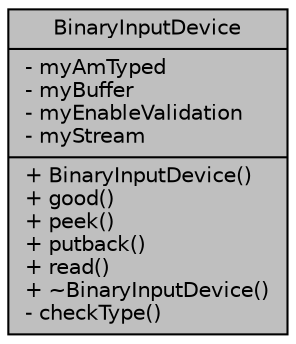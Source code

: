 digraph "BinaryInputDevice"
{
  edge [fontname="Helvetica",fontsize="10",labelfontname="Helvetica",labelfontsize="10"];
  node [fontname="Helvetica",fontsize="10",shape=record];
  Node1 [label="{BinaryInputDevice\n|- myAmTyped\l- myBuffer\l- myEnableValidation\l- myStream\l|+ BinaryInputDevice()\l+ good()\l+ peek()\l+ putback()\l+ read()\l+ ~BinaryInputDevice()\l- checkType()\l}",height=0.2,width=0.4,color="black", fillcolor="grey75", style="filled", fontcolor="black"];
}
